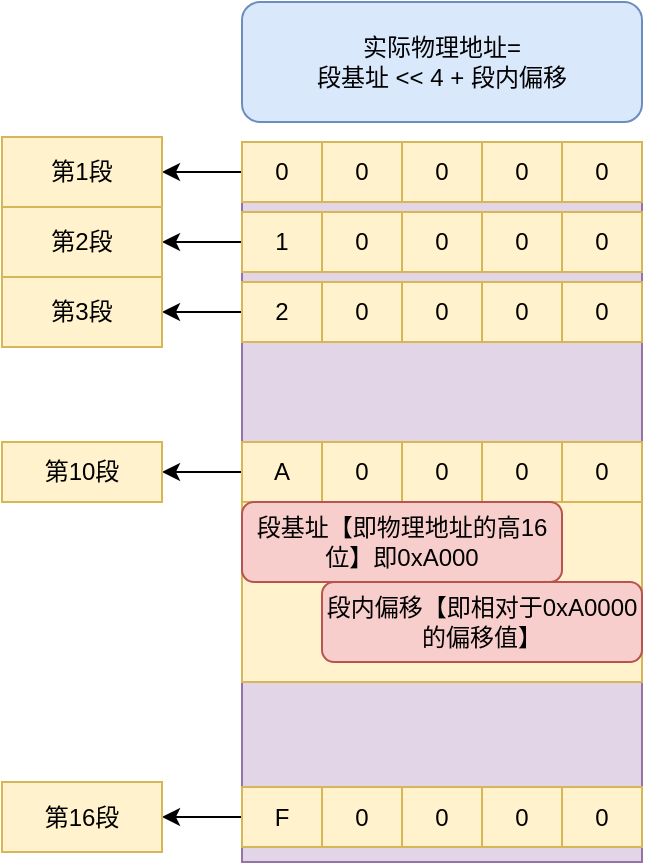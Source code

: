<mxfile version="20.4.0" type="github">
  <diagram id="tTZcVHgf2BA3NyA8qOV0" name="第 1 页">
    <mxGraphModel dx="1422" dy="754" grid="1" gridSize="10" guides="1" tooltips="1" connect="1" arrows="1" fold="1" page="1" pageScale="1" pageWidth="827" pageHeight="1169" math="0" shadow="0">
      <root>
        <mxCell id="0" />
        <mxCell id="1" parent="0" />
        <mxCell id="Egl8y9IcEE_AY6csNbKM-12" value="实际物理地址=&lt;br&gt;段基址 &amp;lt;&amp;lt; 4 + 段内偏移" style="rounded=1;whiteSpace=wrap;html=1;fillColor=#dae8fc;strokeColor=#6c8ebf;" vertex="1" parent="1">
          <mxGeometry x="160" y="70" width="200" height="60" as="geometry" />
        </mxCell>
        <mxCell id="Egl8y9IcEE_AY6csNbKM-13" value="" style="rounded=0;whiteSpace=wrap;html=1;fillColor=#e1d5e7;strokeColor=#9673a6;" vertex="1" parent="1">
          <mxGeometry x="160" y="140" width="200" height="360" as="geometry" />
        </mxCell>
        <mxCell id="Egl8y9IcEE_AY6csNbKM-14" value="" style="rounded=0;whiteSpace=wrap;html=1;fillColor=#fff2cc;strokeColor=#d6b656;" vertex="1" parent="1">
          <mxGeometry x="160" y="290" width="200" height="120" as="geometry" />
        </mxCell>
        <mxCell id="Egl8y9IcEE_AY6csNbKM-37" value="" style="edgeStyle=orthogonalEdgeStyle;rounded=0;orthogonalLoop=1;jettySize=auto;html=1;" edge="1" parent="1" source="Egl8y9IcEE_AY6csNbKM-1" target="Egl8y9IcEE_AY6csNbKM-36">
          <mxGeometry relative="1" as="geometry" />
        </mxCell>
        <mxCell id="Egl8y9IcEE_AY6csNbKM-1" value="A" style="rounded=0;whiteSpace=wrap;html=1;fillColor=#fff2cc;strokeColor=#d6b656;" vertex="1" parent="1">
          <mxGeometry x="160" y="290" width="40" height="30" as="geometry" />
        </mxCell>
        <mxCell id="Egl8y9IcEE_AY6csNbKM-2" value="0" style="rounded=0;whiteSpace=wrap;html=1;fillColor=#fff2cc;strokeColor=#d6b656;" vertex="1" parent="1">
          <mxGeometry x="200" y="290" width="40" height="30" as="geometry" />
        </mxCell>
        <mxCell id="Egl8y9IcEE_AY6csNbKM-3" value="0" style="rounded=0;whiteSpace=wrap;html=1;fillColor=#fff2cc;strokeColor=#d6b656;" vertex="1" parent="1">
          <mxGeometry x="240" y="290" width="40" height="30" as="geometry" />
        </mxCell>
        <mxCell id="Egl8y9IcEE_AY6csNbKM-6" value="0" style="rounded=0;whiteSpace=wrap;html=1;fillColor=#fff2cc;strokeColor=#d6b656;" vertex="1" parent="1">
          <mxGeometry x="280" y="290" width="40" height="30" as="geometry" />
        </mxCell>
        <mxCell id="Egl8y9IcEE_AY6csNbKM-7" value="0" style="rounded=0;whiteSpace=wrap;html=1;fillColor=#fff2cc;strokeColor=#d6b656;" vertex="1" parent="1">
          <mxGeometry x="320" y="290" width="40" height="30" as="geometry" />
        </mxCell>
        <mxCell id="Egl8y9IcEE_AY6csNbKM-21" value="" style="edgeStyle=orthogonalEdgeStyle;rounded=0;orthogonalLoop=1;jettySize=auto;html=1;" edge="1" parent="1" source="Egl8y9IcEE_AY6csNbKM-15" target="Egl8y9IcEE_AY6csNbKM-20">
          <mxGeometry relative="1" as="geometry" />
        </mxCell>
        <mxCell id="Egl8y9IcEE_AY6csNbKM-15" value="0" style="rounded=0;whiteSpace=wrap;html=1;fillColor=#fff2cc;strokeColor=#d6b656;" vertex="1" parent="1">
          <mxGeometry x="160" y="140" width="40" height="30" as="geometry" />
        </mxCell>
        <mxCell id="Egl8y9IcEE_AY6csNbKM-16" value="0" style="rounded=0;whiteSpace=wrap;html=1;fillColor=#fff2cc;strokeColor=#d6b656;" vertex="1" parent="1">
          <mxGeometry x="200" y="140" width="40" height="30" as="geometry" />
        </mxCell>
        <mxCell id="Egl8y9IcEE_AY6csNbKM-17" value="0" style="rounded=0;whiteSpace=wrap;html=1;fillColor=#fff2cc;strokeColor=#d6b656;" vertex="1" parent="1">
          <mxGeometry x="240" y="140" width="40" height="30" as="geometry" />
        </mxCell>
        <mxCell id="Egl8y9IcEE_AY6csNbKM-18" value="0" style="rounded=0;whiteSpace=wrap;html=1;fillColor=#fff2cc;strokeColor=#d6b656;" vertex="1" parent="1">
          <mxGeometry x="280" y="140" width="40" height="30" as="geometry" />
        </mxCell>
        <mxCell id="Egl8y9IcEE_AY6csNbKM-19" value="0" style="rounded=0;whiteSpace=wrap;html=1;fillColor=#fff2cc;strokeColor=#d6b656;" vertex="1" parent="1">
          <mxGeometry x="320" y="140" width="40" height="30" as="geometry" />
        </mxCell>
        <mxCell id="Egl8y9IcEE_AY6csNbKM-20" value="第1段" style="whiteSpace=wrap;html=1;fillColor=#fff2cc;strokeColor=#d6b656;rounded=0;" vertex="1" parent="1">
          <mxGeometry x="40" y="137.5" width="80" height="35" as="geometry" />
        </mxCell>
        <mxCell id="Egl8y9IcEE_AY6csNbKM-22" value="" style="edgeStyle=orthogonalEdgeStyle;rounded=0;orthogonalLoop=1;jettySize=auto;html=1;" edge="1" parent="1" source="Egl8y9IcEE_AY6csNbKM-23" target="Egl8y9IcEE_AY6csNbKM-28">
          <mxGeometry relative="1" as="geometry" />
        </mxCell>
        <mxCell id="Egl8y9IcEE_AY6csNbKM-23" value="1" style="rounded=0;whiteSpace=wrap;html=1;fillColor=#fff2cc;strokeColor=#d6b656;" vertex="1" parent="1">
          <mxGeometry x="160" y="175" width="40" height="30" as="geometry" />
        </mxCell>
        <mxCell id="Egl8y9IcEE_AY6csNbKM-24" value="0" style="rounded=0;whiteSpace=wrap;html=1;fillColor=#fff2cc;strokeColor=#d6b656;" vertex="1" parent="1">
          <mxGeometry x="200" y="175" width="40" height="30" as="geometry" />
        </mxCell>
        <mxCell id="Egl8y9IcEE_AY6csNbKM-25" value="0" style="rounded=0;whiteSpace=wrap;html=1;fillColor=#fff2cc;strokeColor=#d6b656;" vertex="1" parent="1">
          <mxGeometry x="240" y="175" width="40" height="30" as="geometry" />
        </mxCell>
        <mxCell id="Egl8y9IcEE_AY6csNbKM-26" value="0" style="rounded=0;whiteSpace=wrap;html=1;fillColor=#fff2cc;strokeColor=#d6b656;" vertex="1" parent="1">
          <mxGeometry x="280" y="175" width="40" height="30" as="geometry" />
        </mxCell>
        <mxCell id="Egl8y9IcEE_AY6csNbKM-27" value="0" style="rounded=0;whiteSpace=wrap;html=1;fillColor=#fff2cc;strokeColor=#d6b656;" vertex="1" parent="1">
          <mxGeometry x="320" y="175" width="40" height="30" as="geometry" />
        </mxCell>
        <mxCell id="Egl8y9IcEE_AY6csNbKM-28" value="第2段" style="whiteSpace=wrap;html=1;fillColor=#fff2cc;strokeColor=#d6b656;rounded=0;" vertex="1" parent="1">
          <mxGeometry x="40" y="172.5" width="80" height="35" as="geometry" />
        </mxCell>
        <mxCell id="Egl8y9IcEE_AY6csNbKM-29" value="" style="edgeStyle=orthogonalEdgeStyle;rounded=0;orthogonalLoop=1;jettySize=auto;html=1;" edge="1" parent="1" source="Egl8y9IcEE_AY6csNbKM-30" target="Egl8y9IcEE_AY6csNbKM-35">
          <mxGeometry relative="1" as="geometry" />
        </mxCell>
        <mxCell id="Egl8y9IcEE_AY6csNbKM-30" value="2" style="rounded=0;whiteSpace=wrap;html=1;fillColor=#fff2cc;strokeColor=#d6b656;" vertex="1" parent="1">
          <mxGeometry x="160" y="210" width="40" height="30" as="geometry" />
        </mxCell>
        <mxCell id="Egl8y9IcEE_AY6csNbKM-31" value="0" style="rounded=0;whiteSpace=wrap;html=1;fillColor=#fff2cc;strokeColor=#d6b656;" vertex="1" parent="1">
          <mxGeometry x="200" y="210" width="40" height="30" as="geometry" />
        </mxCell>
        <mxCell id="Egl8y9IcEE_AY6csNbKM-32" value="0" style="rounded=0;whiteSpace=wrap;html=1;fillColor=#fff2cc;strokeColor=#d6b656;" vertex="1" parent="1">
          <mxGeometry x="240" y="210" width="40" height="30" as="geometry" />
        </mxCell>
        <mxCell id="Egl8y9IcEE_AY6csNbKM-33" value="0" style="rounded=0;whiteSpace=wrap;html=1;fillColor=#fff2cc;strokeColor=#d6b656;" vertex="1" parent="1">
          <mxGeometry x="280" y="210" width="40" height="30" as="geometry" />
        </mxCell>
        <mxCell id="Egl8y9IcEE_AY6csNbKM-34" value="0" style="rounded=0;whiteSpace=wrap;html=1;fillColor=#fff2cc;strokeColor=#d6b656;" vertex="1" parent="1">
          <mxGeometry x="320" y="210" width="40" height="30" as="geometry" />
        </mxCell>
        <mxCell id="Egl8y9IcEE_AY6csNbKM-35" value="第3段" style="whiteSpace=wrap;html=1;fillColor=#fff2cc;strokeColor=#d6b656;rounded=0;" vertex="1" parent="1">
          <mxGeometry x="40" y="207.5" width="80" height="35" as="geometry" />
        </mxCell>
        <mxCell id="Egl8y9IcEE_AY6csNbKM-11" value="段基址【即物理地址的高16位】即0xA000" style="rounded=1;whiteSpace=wrap;html=1;fillColor=#f8cecc;strokeColor=#b85450;" vertex="1" parent="1">
          <mxGeometry x="160" y="320" width="160" height="40" as="geometry" />
        </mxCell>
        <mxCell id="Egl8y9IcEE_AY6csNbKM-36" value="第10段" style="whiteSpace=wrap;html=1;fillColor=#fff2cc;strokeColor=#d6b656;rounded=0;" vertex="1" parent="1">
          <mxGeometry x="40" y="290" width="80" height="30" as="geometry" />
        </mxCell>
        <mxCell id="Egl8y9IcEE_AY6csNbKM-45" value="" style="edgeStyle=orthogonalEdgeStyle;rounded=0;orthogonalLoop=1;jettySize=auto;html=1;" edge="1" parent="1" source="Egl8y9IcEE_AY6csNbKM-46" target="Egl8y9IcEE_AY6csNbKM-51">
          <mxGeometry relative="1" as="geometry" />
        </mxCell>
        <mxCell id="Egl8y9IcEE_AY6csNbKM-46" value="F" style="rounded=0;whiteSpace=wrap;html=1;fillColor=#fff2cc;strokeColor=#d6b656;" vertex="1" parent="1">
          <mxGeometry x="160" y="462.5" width="40" height="30" as="geometry" />
        </mxCell>
        <mxCell id="Egl8y9IcEE_AY6csNbKM-47" value="0" style="rounded=0;whiteSpace=wrap;html=1;fillColor=#fff2cc;strokeColor=#d6b656;" vertex="1" parent="1">
          <mxGeometry x="200" y="462.5" width="40" height="30" as="geometry" />
        </mxCell>
        <mxCell id="Egl8y9IcEE_AY6csNbKM-48" value="0" style="rounded=0;whiteSpace=wrap;html=1;fillColor=#fff2cc;strokeColor=#d6b656;" vertex="1" parent="1">
          <mxGeometry x="240" y="462.5" width="40" height="30" as="geometry" />
        </mxCell>
        <mxCell id="Egl8y9IcEE_AY6csNbKM-49" value="0" style="rounded=0;whiteSpace=wrap;html=1;fillColor=#fff2cc;strokeColor=#d6b656;" vertex="1" parent="1">
          <mxGeometry x="280" y="462.5" width="40" height="30" as="geometry" />
        </mxCell>
        <mxCell id="Egl8y9IcEE_AY6csNbKM-50" value="0" style="rounded=0;whiteSpace=wrap;html=1;fillColor=#fff2cc;strokeColor=#d6b656;" vertex="1" parent="1">
          <mxGeometry x="320" y="462.5" width="40" height="30" as="geometry" />
        </mxCell>
        <mxCell id="Egl8y9IcEE_AY6csNbKM-51" value="第16段" style="whiteSpace=wrap;html=1;fillColor=#fff2cc;strokeColor=#d6b656;rounded=0;" vertex="1" parent="1">
          <mxGeometry x="40" y="460" width="80" height="35" as="geometry" />
        </mxCell>
        <mxCell id="Egl8y9IcEE_AY6csNbKM-52" value="段内偏移【即相对于0xA0000的偏移值】" style="rounded=1;whiteSpace=wrap;html=1;fillColor=#f8cecc;strokeColor=#b85450;" vertex="1" parent="1">
          <mxGeometry x="200" y="360" width="160" height="40" as="geometry" />
        </mxCell>
      </root>
    </mxGraphModel>
  </diagram>
</mxfile>
